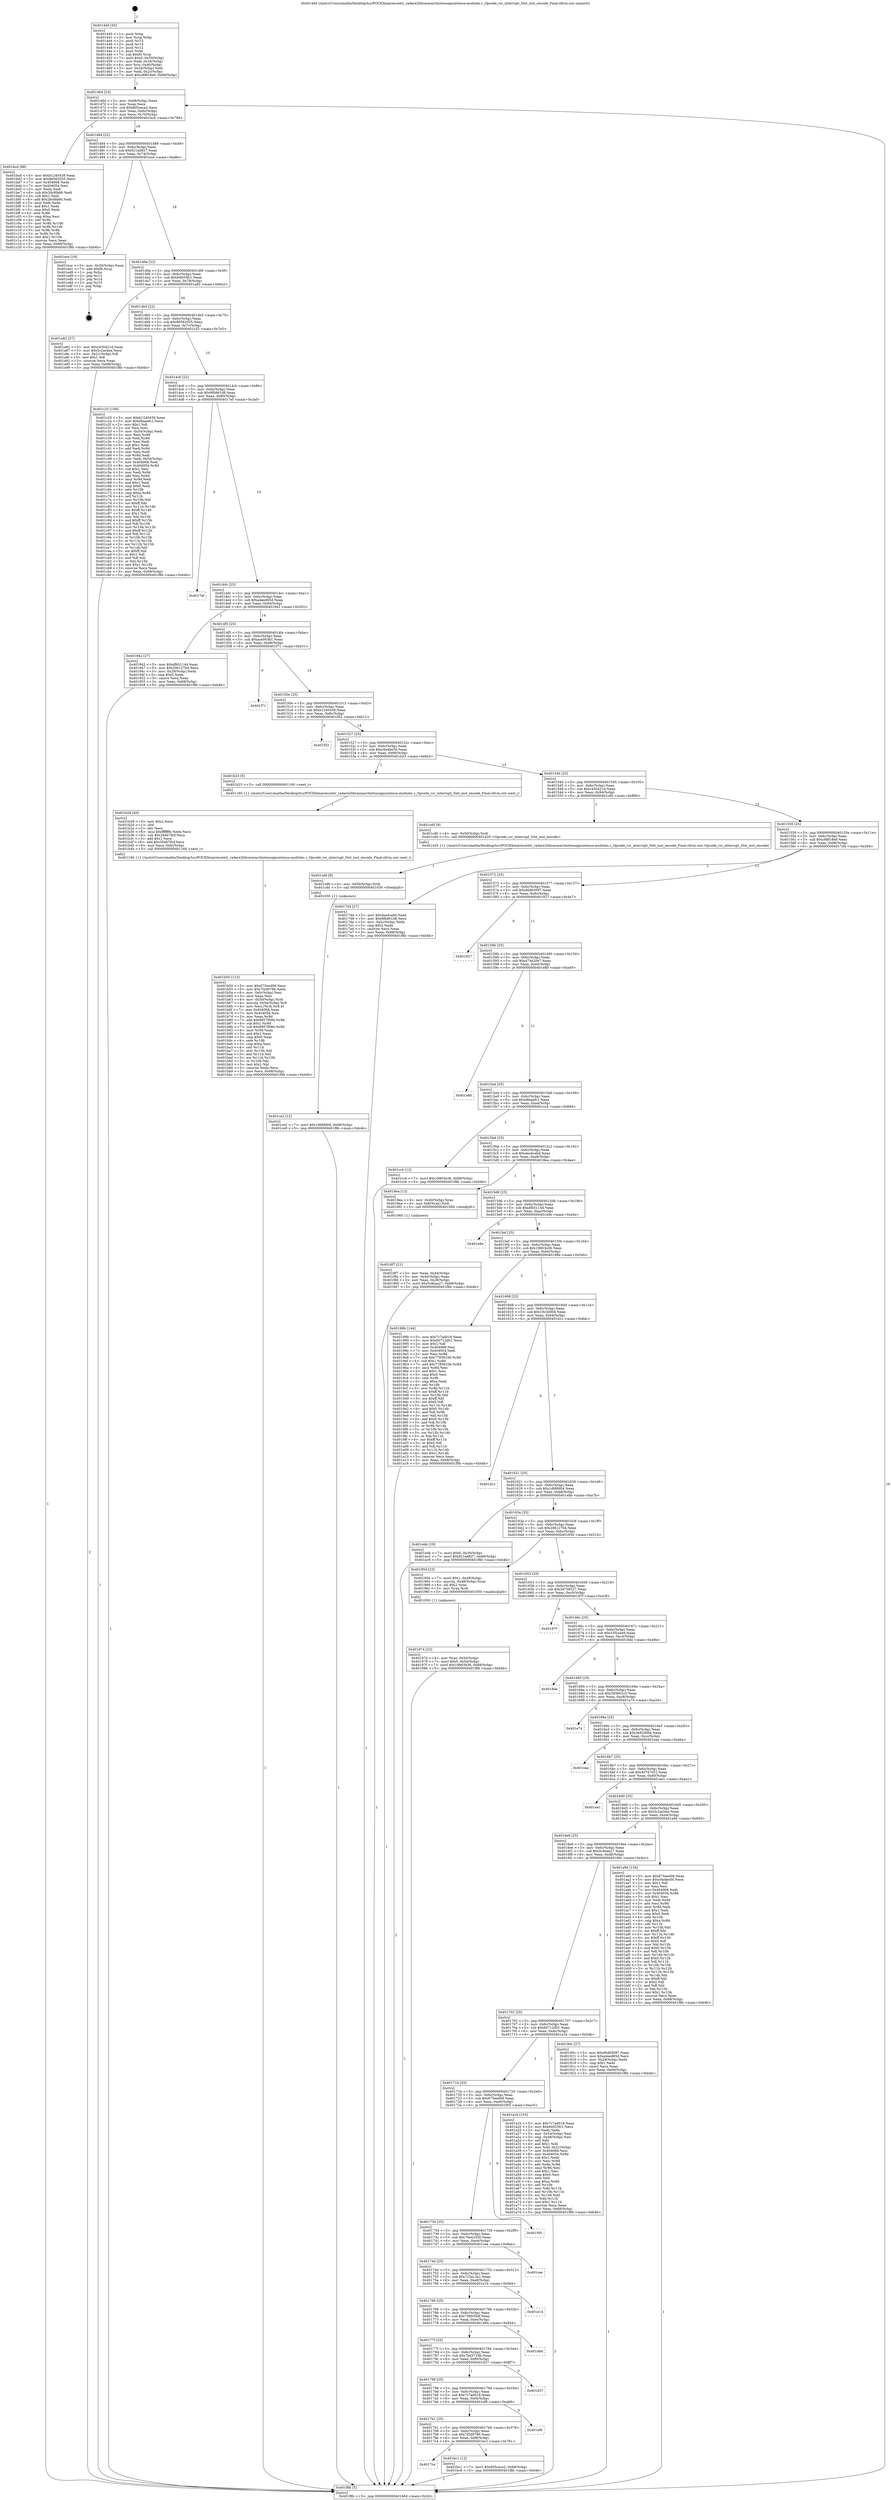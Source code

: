 digraph "0x401440" {
  label = "0x401440 (/mnt/c/Users/mathe/Desktop/tcc/POCII/binaries/extr_radare2librasmarchxtensagnuxtensa-modules.c_Opcode_rsr_interrupt_Slot_inst_encode_Final-ollvm.out::main(0))"
  labelloc = "t"
  node[shape=record]

  Entry [label="",width=0.3,height=0.3,shape=circle,fillcolor=black,style=filled]
  "0x40146d" [label="{
     0x40146d [23]\l
     | [instrs]\l
     &nbsp;&nbsp;0x40146d \<+3\>: mov -0x68(%rbp),%eax\l
     &nbsp;&nbsp;0x401470 \<+2\>: mov %eax,%ecx\l
     &nbsp;&nbsp;0x401472 \<+6\>: sub $0x805caca2,%ecx\l
     &nbsp;&nbsp;0x401478 \<+3\>: mov %eax,-0x6c(%rbp)\l
     &nbsp;&nbsp;0x40147b \<+3\>: mov %ecx,-0x70(%rbp)\l
     &nbsp;&nbsp;0x40147e \<+6\>: je 0000000000401bcd \<main+0x78d\>\l
  }"]
  "0x401bcd" [label="{
     0x401bcd [88]\l
     | [instrs]\l
     &nbsp;&nbsp;0x401bcd \<+5\>: mov $0xb1240439,%eax\l
     &nbsp;&nbsp;0x401bd2 \<+5\>: mov $0x86562055,%ecx\l
     &nbsp;&nbsp;0x401bd7 \<+7\>: mov 0x404068,%edx\l
     &nbsp;&nbsp;0x401bde \<+7\>: mov 0x404054,%esi\l
     &nbsp;&nbsp;0x401be5 \<+2\>: mov %edx,%edi\l
     &nbsp;&nbsp;0x401be7 \<+6\>: sub $0x26c8fa66,%edi\l
     &nbsp;&nbsp;0x401bed \<+3\>: sub $0x1,%edi\l
     &nbsp;&nbsp;0x401bf0 \<+6\>: add $0x26c8fa66,%edi\l
     &nbsp;&nbsp;0x401bf6 \<+3\>: imul %edi,%edx\l
     &nbsp;&nbsp;0x401bf9 \<+3\>: and $0x1,%edx\l
     &nbsp;&nbsp;0x401bfc \<+3\>: cmp $0x0,%edx\l
     &nbsp;&nbsp;0x401bff \<+4\>: sete %r8b\l
     &nbsp;&nbsp;0x401c03 \<+3\>: cmp $0xa,%esi\l
     &nbsp;&nbsp;0x401c06 \<+4\>: setl %r9b\l
     &nbsp;&nbsp;0x401c0a \<+3\>: mov %r8b,%r10b\l
     &nbsp;&nbsp;0x401c0d \<+3\>: and %r9b,%r10b\l
     &nbsp;&nbsp;0x401c10 \<+3\>: xor %r9b,%r8b\l
     &nbsp;&nbsp;0x401c13 \<+3\>: or %r8b,%r10b\l
     &nbsp;&nbsp;0x401c16 \<+4\>: test $0x1,%r10b\l
     &nbsp;&nbsp;0x401c1a \<+3\>: cmovne %ecx,%eax\l
     &nbsp;&nbsp;0x401c1d \<+3\>: mov %eax,-0x68(%rbp)\l
     &nbsp;&nbsp;0x401c20 \<+5\>: jmp 0000000000401f8b \<main+0xb4b\>\l
  }"]
  "0x401484" [label="{
     0x401484 [22]\l
     | [instrs]\l
     &nbsp;&nbsp;0x401484 \<+5\>: jmp 0000000000401489 \<main+0x49\>\l
     &nbsp;&nbsp;0x401489 \<+3\>: mov -0x6c(%rbp),%eax\l
     &nbsp;&nbsp;0x40148c \<+5\>: sub $0x821ad827,%eax\l
     &nbsp;&nbsp;0x401491 \<+3\>: mov %eax,-0x74(%rbp)\l
     &nbsp;&nbsp;0x401494 \<+6\>: je 0000000000401ece \<main+0xa8e\>\l
  }"]
  Exit [label="",width=0.3,height=0.3,shape=circle,fillcolor=black,style=filled,peripheries=2]
  "0x401ece" [label="{
     0x401ece [19]\l
     | [instrs]\l
     &nbsp;&nbsp;0x401ece \<+3\>: mov -0x30(%rbp),%eax\l
     &nbsp;&nbsp;0x401ed1 \<+7\>: add $0xf0,%rsp\l
     &nbsp;&nbsp;0x401ed8 \<+1\>: pop %rbx\l
     &nbsp;&nbsp;0x401ed9 \<+2\>: pop %r12\l
     &nbsp;&nbsp;0x401edb \<+2\>: pop %r14\l
     &nbsp;&nbsp;0x401edd \<+2\>: pop %r15\l
     &nbsp;&nbsp;0x401edf \<+1\>: pop %rbp\l
     &nbsp;&nbsp;0x401ee0 \<+1\>: ret\l
  }"]
  "0x40149a" [label="{
     0x40149a [22]\l
     | [instrs]\l
     &nbsp;&nbsp;0x40149a \<+5\>: jmp 000000000040149f \<main+0x5f\>\l
     &nbsp;&nbsp;0x40149f \<+3\>: mov -0x6c(%rbp),%eax\l
     &nbsp;&nbsp;0x4014a2 \<+5\>: sub $0x84933fc1,%eax\l
     &nbsp;&nbsp;0x4014a7 \<+3\>: mov %eax,-0x78(%rbp)\l
     &nbsp;&nbsp;0x4014aa \<+6\>: je 0000000000401a82 \<main+0x642\>\l
  }"]
  "0x401ce2" [label="{
     0x401ce2 [12]\l
     | [instrs]\l
     &nbsp;&nbsp;0x401ce2 \<+7\>: movl $0x1d68fd04,-0x68(%rbp)\l
     &nbsp;&nbsp;0x401ce9 \<+5\>: jmp 0000000000401f8b \<main+0xb4b\>\l
  }"]
  "0x401a82" [label="{
     0x401a82 [27]\l
     | [instrs]\l
     &nbsp;&nbsp;0x401a82 \<+5\>: mov $0xc430421d,%eax\l
     &nbsp;&nbsp;0x401a87 \<+5\>: mov $0x5c2acbea,%ecx\l
     &nbsp;&nbsp;0x401a8c \<+3\>: mov -0x21(%rbp),%dl\l
     &nbsp;&nbsp;0x401a8f \<+3\>: test $0x1,%dl\l
     &nbsp;&nbsp;0x401a92 \<+3\>: cmovne %ecx,%eax\l
     &nbsp;&nbsp;0x401a95 \<+3\>: mov %eax,-0x68(%rbp)\l
     &nbsp;&nbsp;0x401a98 \<+5\>: jmp 0000000000401f8b \<main+0xb4b\>\l
  }"]
  "0x4014b0" [label="{
     0x4014b0 [22]\l
     | [instrs]\l
     &nbsp;&nbsp;0x4014b0 \<+5\>: jmp 00000000004014b5 \<main+0x75\>\l
     &nbsp;&nbsp;0x4014b5 \<+3\>: mov -0x6c(%rbp),%eax\l
     &nbsp;&nbsp;0x4014b8 \<+5\>: sub $0x86562055,%eax\l
     &nbsp;&nbsp;0x4014bd \<+3\>: mov %eax,-0x7c(%rbp)\l
     &nbsp;&nbsp;0x4014c0 \<+6\>: je 0000000000401c25 \<main+0x7e5\>\l
  }"]
  "0x401cd9" [label="{
     0x401cd9 [9]\l
     | [instrs]\l
     &nbsp;&nbsp;0x401cd9 \<+4\>: mov -0x50(%rbp),%rdi\l
     &nbsp;&nbsp;0x401cdd \<+5\>: call 0000000000401030 \<free@plt\>\l
     | [calls]\l
     &nbsp;&nbsp;0x401030 \{1\} (unknown)\l
  }"]
  "0x401c25" [label="{
     0x401c25 [159]\l
     | [instrs]\l
     &nbsp;&nbsp;0x401c25 \<+5\>: mov $0xb1240439,%eax\l
     &nbsp;&nbsp;0x401c2a \<+5\>: mov $0xd8aaefc1,%ecx\l
     &nbsp;&nbsp;0x401c2f \<+2\>: mov $0x1,%dl\l
     &nbsp;&nbsp;0x401c31 \<+2\>: xor %esi,%esi\l
     &nbsp;&nbsp;0x401c33 \<+3\>: mov -0x54(%rbp),%edi\l
     &nbsp;&nbsp;0x401c36 \<+3\>: mov %esi,%r8d\l
     &nbsp;&nbsp;0x401c39 \<+3\>: sub %edi,%r8d\l
     &nbsp;&nbsp;0x401c3c \<+2\>: mov %esi,%edi\l
     &nbsp;&nbsp;0x401c3e \<+3\>: sub $0x1,%edi\l
     &nbsp;&nbsp;0x401c41 \<+3\>: add %edi,%r8d\l
     &nbsp;&nbsp;0x401c44 \<+2\>: mov %esi,%edi\l
     &nbsp;&nbsp;0x401c46 \<+3\>: sub %r8d,%edi\l
     &nbsp;&nbsp;0x401c49 \<+3\>: mov %edi,-0x54(%rbp)\l
     &nbsp;&nbsp;0x401c4c \<+7\>: mov 0x404068,%edi\l
     &nbsp;&nbsp;0x401c53 \<+8\>: mov 0x404054,%r8d\l
     &nbsp;&nbsp;0x401c5b \<+3\>: sub $0x1,%esi\l
     &nbsp;&nbsp;0x401c5e \<+3\>: mov %edi,%r9d\l
     &nbsp;&nbsp;0x401c61 \<+3\>: add %esi,%r9d\l
     &nbsp;&nbsp;0x401c64 \<+4\>: imul %r9d,%edi\l
     &nbsp;&nbsp;0x401c68 \<+3\>: and $0x1,%edi\l
     &nbsp;&nbsp;0x401c6b \<+3\>: cmp $0x0,%edi\l
     &nbsp;&nbsp;0x401c6e \<+4\>: sete %r10b\l
     &nbsp;&nbsp;0x401c72 \<+4\>: cmp $0xa,%r8d\l
     &nbsp;&nbsp;0x401c76 \<+4\>: setl %r11b\l
     &nbsp;&nbsp;0x401c7a \<+3\>: mov %r10b,%bl\l
     &nbsp;&nbsp;0x401c7d \<+3\>: xor $0xff,%bl\l
     &nbsp;&nbsp;0x401c80 \<+3\>: mov %r11b,%r14b\l
     &nbsp;&nbsp;0x401c83 \<+4\>: xor $0xff,%r14b\l
     &nbsp;&nbsp;0x401c87 \<+3\>: xor $0x1,%dl\l
     &nbsp;&nbsp;0x401c8a \<+3\>: mov %bl,%r15b\l
     &nbsp;&nbsp;0x401c8d \<+4\>: and $0xff,%r15b\l
     &nbsp;&nbsp;0x401c91 \<+3\>: and %dl,%r10b\l
     &nbsp;&nbsp;0x401c94 \<+3\>: mov %r14b,%r12b\l
     &nbsp;&nbsp;0x401c97 \<+4\>: and $0xff,%r12b\l
     &nbsp;&nbsp;0x401c9b \<+3\>: and %dl,%r11b\l
     &nbsp;&nbsp;0x401c9e \<+3\>: or %r10b,%r15b\l
     &nbsp;&nbsp;0x401ca1 \<+3\>: or %r11b,%r12b\l
     &nbsp;&nbsp;0x401ca4 \<+3\>: xor %r12b,%r15b\l
     &nbsp;&nbsp;0x401ca7 \<+3\>: or %r14b,%bl\l
     &nbsp;&nbsp;0x401caa \<+3\>: xor $0xff,%bl\l
     &nbsp;&nbsp;0x401cad \<+3\>: or $0x1,%dl\l
     &nbsp;&nbsp;0x401cb0 \<+2\>: and %dl,%bl\l
     &nbsp;&nbsp;0x401cb2 \<+3\>: or %bl,%r15b\l
     &nbsp;&nbsp;0x401cb5 \<+4\>: test $0x1,%r15b\l
     &nbsp;&nbsp;0x401cb9 \<+3\>: cmovne %ecx,%eax\l
     &nbsp;&nbsp;0x401cbc \<+3\>: mov %eax,-0x68(%rbp)\l
     &nbsp;&nbsp;0x401cbf \<+5\>: jmp 0000000000401f8b \<main+0xb4b\>\l
  }"]
  "0x4014c6" [label="{
     0x4014c6 [22]\l
     | [instrs]\l
     &nbsp;&nbsp;0x4014c6 \<+5\>: jmp 00000000004014cb \<main+0x8b\>\l
     &nbsp;&nbsp;0x4014cb \<+3\>: mov -0x6c(%rbp),%eax\l
     &nbsp;&nbsp;0x4014ce \<+5\>: sub $0x9fb861d8,%eax\l
     &nbsp;&nbsp;0x4014d3 \<+3\>: mov %eax,-0x80(%rbp)\l
     &nbsp;&nbsp;0x4014d6 \<+6\>: je 00000000004017ef \<main+0x3af\>\l
  }"]
  "0x4017ca" [label="{
     0x4017ca\l
  }", style=dashed]
  "0x4017ef" [label="{
     0x4017ef\l
  }", style=dashed]
  "0x4014dc" [label="{
     0x4014dc [25]\l
     | [instrs]\l
     &nbsp;&nbsp;0x4014dc \<+5\>: jmp 00000000004014e1 \<main+0xa1\>\l
     &nbsp;&nbsp;0x4014e1 \<+3\>: mov -0x6c(%rbp),%eax\l
     &nbsp;&nbsp;0x4014e4 \<+5\>: sub $0xa4eed65d,%eax\l
     &nbsp;&nbsp;0x4014e9 \<+6\>: mov %eax,-0x84(%rbp)\l
     &nbsp;&nbsp;0x4014ef \<+6\>: je 0000000000401942 \<main+0x502\>\l
  }"]
  "0x401bc1" [label="{
     0x401bc1 [12]\l
     | [instrs]\l
     &nbsp;&nbsp;0x401bc1 \<+7\>: movl $0x805caca2,-0x68(%rbp)\l
     &nbsp;&nbsp;0x401bc8 \<+5\>: jmp 0000000000401f8b \<main+0xb4b\>\l
  }"]
  "0x401942" [label="{
     0x401942 [27]\l
     | [instrs]\l
     &nbsp;&nbsp;0x401942 \<+5\>: mov $0xdfb51144,%eax\l
     &nbsp;&nbsp;0x401947 \<+5\>: mov $0x206127b4,%ecx\l
     &nbsp;&nbsp;0x40194c \<+3\>: mov -0x28(%rbp),%edx\l
     &nbsp;&nbsp;0x40194f \<+3\>: cmp $0x0,%edx\l
     &nbsp;&nbsp;0x401952 \<+3\>: cmove %ecx,%eax\l
     &nbsp;&nbsp;0x401955 \<+3\>: mov %eax,-0x68(%rbp)\l
     &nbsp;&nbsp;0x401958 \<+5\>: jmp 0000000000401f8b \<main+0xb4b\>\l
  }"]
  "0x4014f5" [label="{
     0x4014f5 [25]\l
     | [instrs]\l
     &nbsp;&nbsp;0x4014f5 \<+5\>: jmp 00000000004014fa \<main+0xba\>\l
     &nbsp;&nbsp;0x4014fa \<+3\>: mov -0x6c(%rbp),%eax\l
     &nbsp;&nbsp;0x4014fd \<+5\>: sub $0xace003b1,%eax\l
     &nbsp;&nbsp;0x401502 \<+6\>: mov %eax,-0x88(%rbp)\l
     &nbsp;&nbsp;0x401508 \<+6\>: je 0000000000401f71 \<main+0xb31\>\l
  }"]
  "0x4017b1" [label="{
     0x4017b1 [25]\l
     | [instrs]\l
     &nbsp;&nbsp;0x4017b1 \<+5\>: jmp 00000000004017b6 \<main+0x376\>\l
     &nbsp;&nbsp;0x4017b6 \<+3\>: mov -0x6c(%rbp),%eax\l
     &nbsp;&nbsp;0x4017b9 \<+5\>: sub $0x7f2d9786,%eax\l
     &nbsp;&nbsp;0x4017be \<+6\>: mov %eax,-0xf8(%rbp)\l
     &nbsp;&nbsp;0x4017c4 \<+6\>: je 0000000000401bc1 \<main+0x781\>\l
  }"]
  "0x401f71" [label="{
     0x401f71\l
  }", style=dashed]
  "0x40150e" [label="{
     0x40150e [25]\l
     | [instrs]\l
     &nbsp;&nbsp;0x40150e \<+5\>: jmp 0000000000401513 \<main+0xd3\>\l
     &nbsp;&nbsp;0x401513 \<+3\>: mov -0x6c(%rbp),%eax\l
     &nbsp;&nbsp;0x401516 \<+5\>: sub $0xb1240439,%eax\l
     &nbsp;&nbsp;0x40151b \<+6\>: mov %eax,-0x8c(%rbp)\l
     &nbsp;&nbsp;0x401521 \<+6\>: je 0000000000401f52 \<main+0xb12\>\l
  }"]
  "0x401ef9" [label="{
     0x401ef9\l
  }", style=dashed]
  "0x401f52" [label="{
     0x401f52\l
  }", style=dashed]
  "0x401527" [label="{
     0x401527 [25]\l
     | [instrs]\l
     &nbsp;&nbsp;0x401527 \<+5\>: jmp 000000000040152c \<main+0xec\>\l
     &nbsp;&nbsp;0x40152c \<+3\>: mov -0x6c(%rbp),%eax\l
     &nbsp;&nbsp;0x40152f \<+5\>: sub $0xc0a4be50,%eax\l
     &nbsp;&nbsp;0x401534 \<+6\>: mov %eax,-0x90(%rbp)\l
     &nbsp;&nbsp;0x40153a \<+6\>: je 0000000000401b23 \<main+0x6e3\>\l
  }"]
  "0x401798" [label="{
     0x401798 [25]\l
     | [instrs]\l
     &nbsp;&nbsp;0x401798 \<+5\>: jmp 000000000040179d \<main+0x35d\>\l
     &nbsp;&nbsp;0x40179d \<+3\>: mov -0x6c(%rbp),%eax\l
     &nbsp;&nbsp;0x4017a0 \<+5\>: sub $0x7c7ad018,%eax\l
     &nbsp;&nbsp;0x4017a5 \<+6\>: mov %eax,-0xf4(%rbp)\l
     &nbsp;&nbsp;0x4017ab \<+6\>: je 0000000000401ef9 \<main+0xab9\>\l
  }"]
  "0x401b23" [label="{
     0x401b23 [5]\l
     | [instrs]\l
     &nbsp;&nbsp;0x401b23 \<+5\>: call 0000000000401160 \<next_i\>\l
     | [calls]\l
     &nbsp;&nbsp;0x401160 \{1\} (/mnt/c/Users/mathe/Desktop/tcc/POCII/binaries/extr_radare2librasmarchxtensagnuxtensa-modules.c_Opcode_rsr_interrupt_Slot_inst_encode_Final-ollvm.out::next_i)\l
  }"]
  "0x401540" [label="{
     0x401540 [25]\l
     | [instrs]\l
     &nbsp;&nbsp;0x401540 \<+5\>: jmp 0000000000401545 \<main+0x105\>\l
     &nbsp;&nbsp;0x401545 \<+3\>: mov -0x6c(%rbp),%eax\l
     &nbsp;&nbsp;0x401548 \<+5\>: sub $0xc430421d,%eax\l
     &nbsp;&nbsp;0x40154d \<+6\>: mov %eax,-0x94(%rbp)\l
     &nbsp;&nbsp;0x401553 \<+6\>: je 0000000000401cd0 \<main+0x890\>\l
  }"]
  "0x401d37" [label="{
     0x401d37\l
  }", style=dashed]
  "0x401cd0" [label="{
     0x401cd0 [9]\l
     | [instrs]\l
     &nbsp;&nbsp;0x401cd0 \<+4\>: mov -0x50(%rbp),%rdi\l
     &nbsp;&nbsp;0x401cd4 \<+5\>: call 0000000000401420 \<Opcode_rsr_interrupt_Slot_inst_encode\>\l
     | [calls]\l
     &nbsp;&nbsp;0x401420 \{1\} (/mnt/c/Users/mathe/Desktop/tcc/POCII/binaries/extr_radare2librasmarchxtensagnuxtensa-modules.c_Opcode_rsr_interrupt_Slot_inst_encode_Final-ollvm.out::Opcode_rsr_interrupt_Slot_inst_encode)\l
  }"]
  "0x401559" [label="{
     0x401559 [25]\l
     | [instrs]\l
     &nbsp;&nbsp;0x401559 \<+5\>: jmp 000000000040155e \<main+0x11e\>\l
     &nbsp;&nbsp;0x40155e \<+3\>: mov -0x6c(%rbp),%eax\l
     &nbsp;&nbsp;0x401561 \<+5\>: sub $0xc88f18e9,%eax\l
     &nbsp;&nbsp;0x401566 \<+6\>: mov %eax,-0x98(%rbp)\l
     &nbsp;&nbsp;0x40156c \<+6\>: je 00000000004017d4 \<main+0x394\>\l
  }"]
  "0x40177f" [label="{
     0x40177f [25]\l
     | [instrs]\l
     &nbsp;&nbsp;0x40177f \<+5\>: jmp 0000000000401784 \<main+0x344\>\l
     &nbsp;&nbsp;0x401784 \<+3\>: mov -0x6c(%rbp),%eax\l
     &nbsp;&nbsp;0x401787 \<+5\>: sub $0x7bd3719b,%eax\l
     &nbsp;&nbsp;0x40178c \<+6\>: mov %eax,-0xf0(%rbp)\l
     &nbsp;&nbsp;0x401792 \<+6\>: je 0000000000401d37 \<main+0x8f7\>\l
  }"]
  "0x4017d4" [label="{
     0x4017d4 [27]\l
     | [instrs]\l
     &nbsp;&nbsp;0x4017d4 \<+5\>: mov $0xdea4cabd,%eax\l
     &nbsp;&nbsp;0x4017d9 \<+5\>: mov $0x9fb861d8,%ecx\l
     &nbsp;&nbsp;0x4017de \<+3\>: mov -0x2c(%rbp),%edx\l
     &nbsp;&nbsp;0x4017e1 \<+3\>: cmp $0x2,%edx\l
     &nbsp;&nbsp;0x4017e4 \<+3\>: cmovne %ecx,%eax\l
     &nbsp;&nbsp;0x4017e7 \<+3\>: mov %eax,-0x68(%rbp)\l
     &nbsp;&nbsp;0x4017ea \<+5\>: jmp 0000000000401f8b \<main+0xb4b\>\l
  }"]
  "0x401572" [label="{
     0x401572 [25]\l
     | [instrs]\l
     &nbsp;&nbsp;0x401572 \<+5\>: jmp 0000000000401577 \<main+0x137\>\l
     &nbsp;&nbsp;0x401577 \<+3\>: mov -0x6c(%rbp),%eax\l
     &nbsp;&nbsp;0x40157a \<+5\>: sub $0xd0d63097,%eax\l
     &nbsp;&nbsp;0x40157f \<+6\>: mov %eax,-0x9c(%rbp)\l
     &nbsp;&nbsp;0x401585 \<+6\>: je 0000000000401927 \<main+0x4e7\>\l
  }"]
  "0x401f8b" [label="{
     0x401f8b [5]\l
     | [instrs]\l
     &nbsp;&nbsp;0x401f8b \<+5\>: jmp 000000000040146d \<main+0x2d\>\l
  }"]
  "0x401440" [label="{
     0x401440 [45]\l
     | [instrs]\l
     &nbsp;&nbsp;0x401440 \<+1\>: push %rbp\l
     &nbsp;&nbsp;0x401441 \<+3\>: mov %rsp,%rbp\l
     &nbsp;&nbsp;0x401444 \<+2\>: push %r15\l
     &nbsp;&nbsp;0x401446 \<+2\>: push %r14\l
     &nbsp;&nbsp;0x401448 \<+2\>: push %r12\l
     &nbsp;&nbsp;0x40144a \<+1\>: push %rbx\l
     &nbsp;&nbsp;0x40144b \<+7\>: sub $0xf0,%rsp\l
     &nbsp;&nbsp;0x401452 \<+7\>: movl $0x0,-0x30(%rbp)\l
     &nbsp;&nbsp;0x401459 \<+3\>: mov %edi,-0x34(%rbp)\l
     &nbsp;&nbsp;0x40145c \<+4\>: mov %rsi,-0x40(%rbp)\l
     &nbsp;&nbsp;0x401460 \<+3\>: mov -0x34(%rbp),%edi\l
     &nbsp;&nbsp;0x401463 \<+3\>: mov %edi,-0x2c(%rbp)\l
     &nbsp;&nbsp;0x401466 \<+7\>: movl $0xc88f18e9,-0x68(%rbp)\l
  }"]
  "0x401d84" [label="{
     0x401d84\l
  }", style=dashed]
  "0x401927" [label="{
     0x401927\l
  }", style=dashed]
  "0x40158b" [label="{
     0x40158b [25]\l
     | [instrs]\l
     &nbsp;&nbsp;0x40158b \<+5\>: jmp 0000000000401590 \<main+0x150\>\l
     &nbsp;&nbsp;0x401590 \<+3\>: mov -0x6c(%rbp),%eax\l
     &nbsp;&nbsp;0x401593 \<+5\>: sub $0xd74e20e7,%eax\l
     &nbsp;&nbsp;0x401598 \<+6\>: mov %eax,-0xa0(%rbp)\l
     &nbsp;&nbsp;0x40159e \<+6\>: je 0000000000401e80 \<main+0xa40\>\l
  }"]
  "0x401766" [label="{
     0x401766 [25]\l
     | [instrs]\l
     &nbsp;&nbsp;0x401766 \<+5\>: jmp 000000000040176b \<main+0x32b\>\l
     &nbsp;&nbsp;0x40176b \<+3\>: mov -0x6c(%rbp),%eax\l
     &nbsp;&nbsp;0x40176e \<+5\>: sub $0x758935df,%eax\l
     &nbsp;&nbsp;0x401773 \<+6\>: mov %eax,-0xec(%rbp)\l
     &nbsp;&nbsp;0x401779 \<+6\>: je 0000000000401d84 \<main+0x944\>\l
  }"]
  "0x401e80" [label="{
     0x401e80\l
  }", style=dashed]
  "0x4015a4" [label="{
     0x4015a4 [25]\l
     | [instrs]\l
     &nbsp;&nbsp;0x4015a4 \<+5\>: jmp 00000000004015a9 \<main+0x169\>\l
     &nbsp;&nbsp;0x4015a9 \<+3\>: mov -0x6c(%rbp),%eax\l
     &nbsp;&nbsp;0x4015ac \<+5\>: sub $0xd8aaefc1,%eax\l
     &nbsp;&nbsp;0x4015b1 \<+6\>: mov %eax,-0xa4(%rbp)\l
     &nbsp;&nbsp;0x4015b7 \<+6\>: je 0000000000401cc4 \<main+0x884\>\l
  }"]
  "0x401e14" [label="{
     0x401e14\l
  }", style=dashed]
  "0x401cc4" [label="{
     0x401cc4 [12]\l
     | [instrs]\l
     &nbsp;&nbsp;0x401cc4 \<+7\>: movl $0x18903e36,-0x68(%rbp)\l
     &nbsp;&nbsp;0x401ccb \<+5\>: jmp 0000000000401f8b \<main+0xb4b\>\l
  }"]
  "0x4015bd" [label="{
     0x4015bd [25]\l
     | [instrs]\l
     &nbsp;&nbsp;0x4015bd \<+5\>: jmp 00000000004015c2 \<main+0x182\>\l
     &nbsp;&nbsp;0x4015c2 \<+3\>: mov -0x6c(%rbp),%eax\l
     &nbsp;&nbsp;0x4015c5 \<+5\>: sub $0xdea4cabd,%eax\l
     &nbsp;&nbsp;0x4015ca \<+6\>: mov %eax,-0xa8(%rbp)\l
     &nbsp;&nbsp;0x4015d0 \<+6\>: je 00000000004018ea \<main+0x4aa\>\l
  }"]
  "0x40174d" [label="{
     0x40174d [25]\l
     | [instrs]\l
     &nbsp;&nbsp;0x40174d \<+5\>: jmp 0000000000401752 \<main+0x312\>\l
     &nbsp;&nbsp;0x401752 \<+3\>: mov -0x6c(%rbp),%eax\l
     &nbsp;&nbsp;0x401755 \<+5\>: sub $0x722a13a1,%eax\l
     &nbsp;&nbsp;0x40175a \<+6\>: mov %eax,-0xe8(%rbp)\l
     &nbsp;&nbsp;0x401760 \<+6\>: je 0000000000401e14 \<main+0x9d4\>\l
  }"]
  "0x4018ea" [label="{
     0x4018ea [13]\l
     | [instrs]\l
     &nbsp;&nbsp;0x4018ea \<+4\>: mov -0x40(%rbp),%rax\l
     &nbsp;&nbsp;0x4018ee \<+4\>: mov 0x8(%rax),%rdi\l
     &nbsp;&nbsp;0x4018f2 \<+5\>: call 0000000000401060 \<atoi@plt\>\l
     | [calls]\l
     &nbsp;&nbsp;0x401060 \{1\} (unknown)\l
  }"]
  "0x4015d6" [label="{
     0x4015d6 [25]\l
     | [instrs]\l
     &nbsp;&nbsp;0x4015d6 \<+5\>: jmp 00000000004015db \<main+0x19b\>\l
     &nbsp;&nbsp;0x4015db \<+3\>: mov -0x6c(%rbp),%eax\l
     &nbsp;&nbsp;0x4015de \<+5\>: sub $0xdfb51144,%eax\l
     &nbsp;&nbsp;0x4015e3 \<+6\>: mov %eax,-0xac(%rbp)\l
     &nbsp;&nbsp;0x4015e9 \<+6\>: je 0000000000401e9e \<main+0xa5e\>\l
  }"]
  "0x4018f7" [label="{
     0x4018f7 [21]\l
     | [instrs]\l
     &nbsp;&nbsp;0x4018f7 \<+3\>: mov %eax,-0x44(%rbp)\l
     &nbsp;&nbsp;0x4018fa \<+3\>: mov -0x44(%rbp),%eax\l
     &nbsp;&nbsp;0x4018fd \<+3\>: mov %eax,-0x28(%rbp)\l
     &nbsp;&nbsp;0x401900 \<+7\>: movl $0x5c8eaa27,-0x68(%rbp)\l
     &nbsp;&nbsp;0x401907 \<+5\>: jmp 0000000000401f8b \<main+0xb4b\>\l
  }"]
  "0x401cee" [label="{
     0x401cee\l
  }", style=dashed]
  "0x401e9e" [label="{
     0x401e9e\l
  }", style=dashed]
  "0x4015ef" [label="{
     0x4015ef [25]\l
     | [instrs]\l
     &nbsp;&nbsp;0x4015ef \<+5\>: jmp 00000000004015f4 \<main+0x1b4\>\l
     &nbsp;&nbsp;0x4015f4 \<+3\>: mov -0x6c(%rbp),%eax\l
     &nbsp;&nbsp;0x4015f7 \<+5\>: sub $0x18903e36,%eax\l
     &nbsp;&nbsp;0x4015fc \<+6\>: mov %eax,-0xb0(%rbp)\l
     &nbsp;&nbsp;0x401602 \<+6\>: je 000000000040198b \<main+0x54b\>\l
  }"]
  "0x401734" [label="{
     0x401734 [25]\l
     | [instrs]\l
     &nbsp;&nbsp;0x401734 \<+5\>: jmp 0000000000401739 \<main+0x2f9\>\l
     &nbsp;&nbsp;0x401739 \<+3\>: mov -0x6c(%rbp),%eax\l
     &nbsp;&nbsp;0x40173c \<+5\>: sub $0x70e43330,%eax\l
     &nbsp;&nbsp;0x401741 \<+6\>: mov %eax,-0xe4(%rbp)\l
     &nbsp;&nbsp;0x401747 \<+6\>: je 0000000000401cee \<main+0x8ae\>\l
  }"]
  "0x40198b" [label="{
     0x40198b [144]\l
     | [instrs]\l
     &nbsp;&nbsp;0x40198b \<+5\>: mov $0x7c7ad018,%eax\l
     &nbsp;&nbsp;0x401990 \<+5\>: mov $0x60712d01,%ecx\l
     &nbsp;&nbsp;0x401995 \<+2\>: mov $0x1,%dl\l
     &nbsp;&nbsp;0x401997 \<+7\>: mov 0x404068,%esi\l
     &nbsp;&nbsp;0x40199e \<+7\>: mov 0x404054,%edi\l
     &nbsp;&nbsp;0x4019a5 \<+3\>: mov %esi,%r8d\l
     &nbsp;&nbsp;0x4019a8 \<+7\>: sub $0x77856336,%r8d\l
     &nbsp;&nbsp;0x4019af \<+4\>: sub $0x1,%r8d\l
     &nbsp;&nbsp;0x4019b3 \<+7\>: add $0x77856336,%r8d\l
     &nbsp;&nbsp;0x4019ba \<+4\>: imul %r8d,%esi\l
     &nbsp;&nbsp;0x4019be \<+3\>: and $0x1,%esi\l
     &nbsp;&nbsp;0x4019c1 \<+3\>: cmp $0x0,%esi\l
     &nbsp;&nbsp;0x4019c4 \<+4\>: sete %r9b\l
     &nbsp;&nbsp;0x4019c8 \<+3\>: cmp $0xa,%edi\l
     &nbsp;&nbsp;0x4019cb \<+4\>: setl %r10b\l
     &nbsp;&nbsp;0x4019cf \<+3\>: mov %r9b,%r11b\l
     &nbsp;&nbsp;0x4019d2 \<+4\>: xor $0xff,%r11b\l
     &nbsp;&nbsp;0x4019d6 \<+3\>: mov %r10b,%bl\l
     &nbsp;&nbsp;0x4019d9 \<+3\>: xor $0xff,%bl\l
     &nbsp;&nbsp;0x4019dc \<+3\>: xor $0x0,%dl\l
     &nbsp;&nbsp;0x4019df \<+3\>: mov %r11b,%r14b\l
     &nbsp;&nbsp;0x4019e2 \<+4\>: and $0x0,%r14b\l
     &nbsp;&nbsp;0x4019e6 \<+3\>: and %dl,%r9b\l
     &nbsp;&nbsp;0x4019e9 \<+3\>: mov %bl,%r15b\l
     &nbsp;&nbsp;0x4019ec \<+4\>: and $0x0,%r15b\l
     &nbsp;&nbsp;0x4019f0 \<+3\>: and %dl,%r10b\l
     &nbsp;&nbsp;0x4019f3 \<+3\>: or %r9b,%r14b\l
     &nbsp;&nbsp;0x4019f6 \<+3\>: or %r10b,%r15b\l
     &nbsp;&nbsp;0x4019f9 \<+3\>: xor %r15b,%r14b\l
     &nbsp;&nbsp;0x4019fc \<+3\>: or %bl,%r11b\l
     &nbsp;&nbsp;0x4019ff \<+4\>: xor $0xff,%r11b\l
     &nbsp;&nbsp;0x401a03 \<+3\>: or $0x0,%dl\l
     &nbsp;&nbsp;0x401a06 \<+3\>: and %dl,%r11b\l
     &nbsp;&nbsp;0x401a09 \<+3\>: or %r11b,%r14b\l
     &nbsp;&nbsp;0x401a0c \<+4\>: test $0x1,%r14b\l
     &nbsp;&nbsp;0x401a10 \<+3\>: cmovne %ecx,%eax\l
     &nbsp;&nbsp;0x401a13 \<+3\>: mov %eax,-0x68(%rbp)\l
     &nbsp;&nbsp;0x401a16 \<+5\>: jmp 0000000000401f8b \<main+0xb4b\>\l
  }"]
  "0x401608" [label="{
     0x401608 [25]\l
     | [instrs]\l
     &nbsp;&nbsp;0x401608 \<+5\>: jmp 000000000040160d \<main+0x1cd\>\l
     &nbsp;&nbsp;0x40160d \<+3\>: mov -0x6c(%rbp),%eax\l
     &nbsp;&nbsp;0x401610 \<+5\>: sub $0x19c3d004,%eax\l
     &nbsp;&nbsp;0x401615 \<+6\>: mov %eax,-0xb4(%rbp)\l
     &nbsp;&nbsp;0x40161b \<+6\>: je 0000000000401d1c \<main+0x8dc\>\l
  }"]
  "0x401f05" [label="{
     0x401f05\l
  }", style=dashed]
  "0x401d1c" [label="{
     0x401d1c\l
  }", style=dashed]
  "0x401621" [label="{
     0x401621 [25]\l
     | [instrs]\l
     &nbsp;&nbsp;0x401621 \<+5\>: jmp 0000000000401626 \<main+0x1e6\>\l
     &nbsp;&nbsp;0x401626 \<+3\>: mov -0x6c(%rbp),%eax\l
     &nbsp;&nbsp;0x401629 \<+5\>: sub $0x1d68fd04,%eax\l
     &nbsp;&nbsp;0x40162e \<+6\>: mov %eax,-0xb8(%rbp)\l
     &nbsp;&nbsp;0x401634 \<+6\>: je 0000000000401ebb \<main+0xa7b\>\l
  }"]
  "0x401b50" [label="{
     0x401b50 [113]\l
     | [instrs]\l
     &nbsp;&nbsp;0x401b50 \<+5\>: mov $0x675eed06,%ecx\l
     &nbsp;&nbsp;0x401b55 \<+5\>: mov $0x7f2d9786,%edx\l
     &nbsp;&nbsp;0x401b5a \<+6\>: mov -0xfc(%rbp),%esi\l
     &nbsp;&nbsp;0x401b60 \<+3\>: imul %eax,%esi\l
     &nbsp;&nbsp;0x401b63 \<+4\>: mov -0x50(%rbp),%rdi\l
     &nbsp;&nbsp;0x401b67 \<+4\>: movslq -0x54(%rbp),%r8\l
     &nbsp;&nbsp;0x401b6b \<+4\>: mov %esi,(%rdi,%r8,4)\l
     &nbsp;&nbsp;0x401b6f \<+7\>: mov 0x404068,%eax\l
     &nbsp;&nbsp;0x401b76 \<+7\>: mov 0x404054,%esi\l
     &nbsp;&nbsp;0x401b7d \<+3\>: mov %eax,%r9d\l
     &nbsp;&nbsp;0x401b80 \<+7\>: add $0x8957f09d,%r9d\l
     &nbsp;&nbsp;0x401b87 \<+4\>: sub $0x1,%r9d\l
     &nbsp;&nbsp;0x401b8b \<+7\>: sub $0x8957f09d,%r9d\l
     &nbsp;&nbsp;0x401b92 \<+4\>: imul %r9d,%eax\l
     &nbsp;&nbsp;0x401b96 \<+3\>: and $0x1,%eax\l
     &nbsp;&nbsp;0x401b99 \<+3\>: cmp $0x0,%eax\l
     &nbsp;&nbsp;0x401b9c \<+4\>: sete %r10b\l
     &nbsp;&nbsp;0x401ba0 \<+3\>: cmp $0xa,%esi\l
     &nbsp;&nbsp;0x401ba3 \<+4\>: setl %r11b\l
     &nbsp;&nbsp;0x401ba7 \<+3\>: mov %r10b,%bl\l
     &nbsp;&nbsp;0x401baa \<+3\>: and %r11b,%bl\l
     &nbsp;&nbsp;0x401bad \<+3\>: xor %r11b,%r10b\l
     &nbsp;&nbsp;0x401bb0 \<+3\>: or %r10b,%bl\l
     &nbsp;&nbsp;0x401bb3 \<+3\>: test $0x1,%bl\l
     &nbsp;&nbsp;0x401bb6 \<+3\>: cmovne %edx,%ecx\l
     &nbsp;&nbsp;0x401bb9 \<+3\>: mov %ecx,-0x68(%rbp)\l
     &nbsp;&nbsp;0x401bbc \<+5\>: jmp 0000000000401f8b \<main+0xb4b\>\l
  }"]
  "0x401ebb" [label="{
     0x401ebb [19]\l
     | [instrs]\l
     &nbsp;&nbsp;0x401ebb \<+7\>: movl $0x0,-0x30(%rbp)\l
     &nbsp;&nbsp;0x401ec2 \<+7\>: movl $0x821ad827,-0x68(%rbp)\l
     &nbsp;&nbsp;0x401ec9 \<+5\>: jmp 0000000000401f8b \<main+0xb4b\>\l
  }"]
  "0x40163a" [label="{
     0x40163a [25]\l
     | [instrs]\l
     &nbsp;&nbsp;0x40163a \<+5\>: jmp 000000000040163f \<main+0x1ff\>\l
     &nbsp;&nbsp;0x40163f \<+3\>: mov -0x6c(%rbp),%eax\l
     &nbsp;&nbsp;0x401642 \<+5\>: sub $0x206127b4,%eax\l
     &nbsp;&nbsp;0x401647 \<+6\>: mov %eax,-0xbc(%rbp)\l
     &nbsp;&nbsp;0x40164d \<+6\>: je 000000000040195d \<main+0x51d\>\l
  }"]
  "0x401b28" [label="{
     0x401b28 [40]\l
     | [instrs]\l
     &nbsp;&nbsp;0x401b28 \<+5\>: mov $0x2,%ecx\l
     &nbsp;&nbsp;0x401b2d \<+1\>: cltd\l
     &nbsp;&nbsp;0x401b2e \<+2\>: idiv %ecx\l
     &nbsp;&nbsp;0x401b30 \<+6\>: imul $0xfffffffe,%edx,%ecx\l
     &nbsp;&nbsp;0x401b36 \<+6\>: sub $0x264b79cf,%ecx\l
     &nbsp;&nbsp;0x401b3c \<+3\>: add $0x1,%ecx\l
     &nbsp;&nbsp;0x401b3f \<+6\>: add $0x264b79cf,%ecx\l
     &nbsp;&nbsp;0x401b45 \<+6\>: mov %ecx,-0xfc(%rbp)\l
     &nbsp;&nbsp;0x401b4b \<+5\>: call 0000000000401160 \<next_i\>\l
     | [calls]\l
     &nbsp;&nbsp;0x401160 \{1\} (/mnt/c/Users/mathe/Desktop/tcc/POCII/binaries/extr_radare2librasmarchxtensagnuxtensa-modules.c_Opcode_rsr_interrupt_Slot_inst_encode_Final-ollvm.out::next_i)\l
  }"]
  "0x40195d" [label="{
     0x40195d [23]\l
     | [instrs]\l
     &nbsp;&nbsp;0x40195d \<+7\>: movl $0x1,-0x48(%rbp)\l
     &nbsp;&nbsp;0x401964 \<+4\>: movslq -0x48(%rbp),%rax\l
     &nbsp;&nbsp;0x401968 \<+4\>: shl $0x2,%rax\l
     &nbsp;&nbsp;0x40196c \<+3\>: mov %rax,%rdi\l
     &nbsp;&nbsp;0x40196f \<+5\>: call 0000000000401050 \<malloc@plt\>\l
     | [calls]\l
     &nbsp;&nbsp;0x401050 \{1\} (unknown)\l
  }"]
  "0x401653" [label="{
     0x401653 [25]\l
     | [instrs]\l
     &nbsp;&nbsp;0x401653 \<+5\>: jmp 0000000000401658 \<main+0x218\>\l
     &nbsp;&nbsp;0x401658 \<+3\>: mov -0x6c(%rbp),%eax\l
     &nbsp;&nbsp;0x40165b \<+5\>: sub $0x26708227,%eax\l
     &nbsp;&nbsp;0x401660 \<+6\>: mov %eax,-0xc0(%rbp)\l
     &nbsp;&nbsp;0x401666 \<+6\>: je 000000000040187f \<main+0x43f\>\l
  }"]
  "0x40171b" [label="{
     0x40171b [25]\l
     | [instrs]\l
     &nbsp;&nbsp;0x40171b \<+5\>: jmp 0000000000401720 \<main+0x2e0\>\l
     &nbsp;&nbsp;0x401720 \<+3\>: mov -0x6c(%rbp),%eax\l
     &nbsp;&nbsp;0x401723 \<+5\>: sub $0x675eed06,%eax\l
     &nbsp;&nbsp;0x401728 \<+6\>: mov %eax,-0xe0(%rbp)\l
     &nbsp;&nbsp;0x40172e \<+6\>: je 0000000000401f05 \<main+0xac5\>\l
  }"]
  "0x40187f" [label="{
     0x40187f\l
  }", style=dashed]
  "0x40166c" [label="{
     0x40166c [25]\l
     | [instrs]\l
     &nbsp;&nbsp;0x40166c \<+5\>: jmp 0000000000401671 \<main+0x231\>\l
     &nbsp;&nbsp;0x401671 \<+3\>: mov -0x6c(%rbp),%eax\l
     &nbsp;&nbsp;0x401674 \<+5\>: sub $0x33f2a4e9,%eax\l
     &nbsp;&nbsp;0x401679 \<+6\>: mov %eax,-0xc4(%rbp)\l
     &nbsp;&nbsp;0x40167f \<+6\>: je 00000000004018de \<main+0x49e\>\l
  }"]
  "0x401a1b" [label="{
     0x401a1b [103]\l
     | [instrs]\l
     &nbsp;&nbsp;0x401a1b \<+5\>: mov $0x7c7ad018,%eax\l
     &nbsp;&nbsp;0x401a20 \<+5\>: mov $0x84933fc1,%ecx\l
     &nbsp;&nbsp;0x401a25 \<+2\>: xor %edx,%edx\l
     &nbsp;&nbsp;0x401a27 \<+3\>: mov -0x54(%rbp),%esi\l
     &nbsp;&nbsp;0x401a2a \<+3\>: cmp -0x48(%rbp),%esi\l
     &nbsp;&nbsp;0x401a2d \<+4\>: setl %dil\l
     &nbsp;&nbsp;0x401a31 \<+4\>: and $0x1,%dil\l
     &nbsp;&nbsp;0x401a35 \<+4\>: mov %dil,-0x21(%rbp)\l
     &nbsp;&nbsp;0x401a39 \<+7\>: mov 0x404068,%esi\l
     &nbsp;&nbsp;0x401a40 \<+8\>: mov 0x404054,%r8d\l
     &nbsp;&nbsp;0x401a48 \<+3\>: sub $0x1,%edx\l
     &nbsp;&nbsp;0x401a4b \<+3\>: mov %esi,%r9d\l
     &nbsp;&nbsp;0x401a4e \<+3\>: add %edx,%r9d\l
     &nbsp;&nbsp;0x401a51 \<+4\>: imul %r9d,%esi\l
     &nbsp;&nbsp;0x401a55 \<+3\>: and $0x1,%esi\l
     &nbsp;&nbsp;0x401a58 \<+3\>: cmp $0x0,%esi\l
     &nbsp;&nbsp;0x401a5b \<+4\>: sete %dil\l
     &nbsp;&nbsp;0x401a5f \<+4\>: cmp $0xa,%r8d\l
     &nbsp;&nbsp;0x401a63 \<+4\>: setl %r10b\l
     &nbsp;&nbsp;0x401a67 \<+3\>: mov %dil,%r11b\l
     &nbsp;&nbsp;0x401a6a \<+3\>: and %r10b,%r11b\l
     &nbsp;&nbsp;0x401a6d \<+3\>: xor %r10b,%dil\l
     &nbsp;&nbsp;0x401a70 \<+3\>: or %dil,%r11b\l
     &nbsp;&nbsp;0x401a73 \<+4\>: test $0x1,%r11b\l
     &nbsp;&nbsp;0x401a77 \<+3\>: cmovne %ecx,%eax\l
     &nbsp;&nbsp;0x401a7a \<+3\>: mov %eax,-0x68(%rbp)\l
     &nbsp;&nbsp;0x401a7d \<+5\>: jmp 0000000000401f8b \<main+0xb4b\>\l
  }"]
  "0x4018de" [label="{
     0x4018de\l
  }", style=dashed]
  "0x401685" [label="{
     0x401685 [25]\l
     | [instrs]\l
     &nbsp;&nbsp;0x401685 \<+5\>: jmp 000000000040168a \<main+0x24a\>\l
     &nbsp;&nbsp;0x40168a \<+3\>: mov -0x6c(%rbp),%eax\l
     &nbsp;&nbsp;0x40168d \<+5\>: sub $0x393601c5,%eax\l
     &nbsp;&nbsp;0x401692 \<+6\>: mov %eax,-0xc8(%rbp)\l
     &nbsp;&nbsp;0x401698 \<+6\>: je 0000000000401e74 \<main+0xa34\>\l
  }"]
  "0x401974" [label="{
     0x401974 [23]\l
     | [instrs]\l
     &nbsp;&nbsp;0x401974 \<+4\>: mov %rax,-0x50(%rbp)\l
     &nbsp;&nbsp;0x401978 \<+7\>: movl $0x0,-0x54(%rbp)\l
     &nbsp;&nbsp;0x40197f \<+7\>: movl $0x18903e36,-0x68(%rbp)\l
     &nbsp;&nbsp;0x401986 \<+5\>: jmp 0000000000401f8b \<main+0xb4b\>\l
  }"]
  "0x401e74" [label="{
     0x401e74\l
  }", style=dashed]
  "0x40169e" [label="{
     0x40169e [25]\l
     | [instrs]\l
     &nbsp;&nbsp;0x40169e \<+5\>: jmp 00000000004016a3 \<main+0x263\>\l
     &nbsp;&nbsp;0x4016a3 \<+3\>: mov -0x6c(%rbp),%eax\l
     &nbsp;&nbsp;0x4016a6 \<+5\>: sub $0x3e92d00a,%eax\l
     &nbsp;&nbsp;0x4016ab \<+6\>: mov %eax,-0xcc(%rbp)\l
     &nbsp;&nbsp;0x4016b1 \<+6\>: je 0000000000401eaa \<main+0xa6a\>\l
  }"]
  "0x401702" [label="{
     0x401702 [25]\l
     | [instrs]\l
     &nbsp;&nbsp;0x401702 \<+5\>: jmp 0000000000401707 \<main+0x2c7\>\l
     &nbsp;&nbsp;0x401707 \<+3\>: mov -0x6c(%rbp),%eax\l
     &nbsp;&nbsp;0x40170a \<+5\>: sub $0x60712d01,%eax\l
     &nbsp;&nbsp;0x40170f \<+6\>: mov %eax,-0xdc(%rbp)\l
     &nbsp;&nbsp;0x401715 \<+6\>: je 0000000000401a1b \<main+0x5db\>\l
  }"]
  "0x401eaa" [label="{
     0x401eaa\l
  }", style=dashed]
  "0x4016b7" [label="{
     0x4016b7 [25]\l
     | [instrs]\l
     &nbsp;&nbsp;0x4016b7 \<+5\>: jmp 00000000004016bc \<main+0x27c\>\l
     &nbsp;&nbsp;0x4016bc \<+3\>: mov -0x6c(%rbp),%eax\l
     &nbsp;&nbsp;0x4016bf \<+5\>: sub $0x407d7e51,%eax\l
     &nbsp;&nbsp;0x4016c4 \<+6\>: mov %eax,-0xd0(%rbp)\l
     &nbsp;&nbsp;0x4016ca \<+6\>: je 0000000000401ee1 \<main+0xaa1\>\l
  }"]
  "0x40190c" [label="{
     0x40190c [27]\l
     | [instrs]\l
     &nbsp;&nbsp;0x40190c \<+5\>: mov $0xd0d63097,%eax\l
     &nbsp;&nbsp;0x401911 \<+5\>: mov $0xa4eed65d,%ecx\l
     &nbsp;&nbsp;0x401916 \<+3\>: mov -0x28(%rbp),%edx\l
     &nbsp;&nbsp;0x401919 \<+3\>: cmp $0x1,%edx\l
     &nbsp;&nbsp;0x40191c \<+3\>: cmovl %ecx,%eax\l
     &nbsp;&nbsp;0x40191f \<+3\>: mov %eax,-0x68(%rbp)\l
     &nbsp;&nbsp;0x401922 \<+5\>: jmp 0000000000401f8b \<main+0xb4b\>\l
  }"]
  "0x401ee1" [label="{
     0x401ee1\l
  }", style=dashed]
  "0x4016d0" [label="{
     0x4016d0 [25]\l
     | [instrs]\l
     &nbsp;&nbsp;0x4016d0 \<+5\>: jmp 00000000004016d5 \<main+0x295\>\l
     &nbsp;&nbsp;0x4016d5 \<+3\>: mov -0x6c(%rbp),%eax\l
     &nbsp;&nbsp;0x4016d8 \<+5\>: sub $0x5c2acbea,%eax\l
     &nbsp;&nbsp;0x4016dd \<+6\>: mov %eax,-0xd4(%rbp)\l
     &nbsp;&nbsp;0x4016e3 \<+6\>: je 0000000000401a9d \<main+0x65d\>\l
  }"]
  "0x4016e9" [label="{
     0x4016e9 [25]\l
     | [instrs]\l
     &nbsp;&nbsp;0x4016e9 \<+5\>: jmp 00000000004016ee \<main+0x2ae\>\l
     &nbsp;&nbsp;0x4016ee \<+3\>: mov -0x6c(%rbp),%eax\l
     &nbsp;&nbsp;0x4016f1 \<+5\>: sub $0x5c8eaa27,%eax\l
     &nbsp;&nbsp;0x4016f6 \<+6\>: mov %eax,-0xd8(%rbp)\l
     &nbsp;&nbsp;0x4016fc \<+6\>: je 000000000040190c \<main+0x4cc\>\l
  }"]
  "0x401a9d" [label="{
     0x401a9d [134]\l
     | [instrs]\l
     &nbsp;&nbsp;0x401a9d \<+5\>: mov $0x675eed06,%eax\l
     &nbsp;&nbsp;0x401aa2 \<+5\>: mov $0xc0a4be50,%ecx\l
     &nbsp;&nbsp;0x401aa7 \<+2\>: mov $0x1,%dl\l
     &nbsp;&nbsp;0x401aa9 \<+2\>: xor %esi,%esi\l
     &nbsp;&nbsp;0x401aab \<+7\>: mov 0x404068,%edi\l
     &nbsp;&nbsp;0x401ab2 \<+8\>: mov 0x404054,%r8d\l
     &nbsp;&nbsp;0x401aba \<+3\>: sub $0x1,%esi\l
     &nbsp;&nbsp;0x401abd \<+3\>: mov %edi,%r9d\l
     &nbsp;&nbsp;0x401ac0 \<+3\>: add %esi,%r9d\l
     &nbsp;&nbsp;0x401ac3 \<+4\>: imul %r9d,%edi\l
     &nbsp;&nbsp;0x401ac7 \<+3\>: and $0x1,%edi\l
     &nbsp;&nbsp;0x401aca \<+3\>: cmp $0x0,%edi\l
     &nbsp;&nbsp;0x401acd \<+4\>: sete %r10b\l
     &nbsp;&nbsp;0x401ad1 \<+4\>: cmp $0xa,%r8d\l
     &nbsp;&nbsp;0x401ad5 \<+4\>: setl %r11b\l
     &nbsp;&nbsp;0x401ad9 \<+3\>: mov %r10b,%bl\l
     &nbsp;&nbsp;0x401adc \<+3\>: xor $0xff,%bl\l
     &nbsp;&nbsp;0x401adf \<+3\>: mov %r11b,%r14b\l
     &nbsp;&nbsp;0x401ae2 \<+4\>: xor $0xff,%r14b\l
     &nbsp;&nbsp;0x401ae6 \<+3\>: xor $0x0,%dl\l
     &nbsp;&nbsp;0x401ae9 \<+3\>: mov %bl,%r15b\l
     &nbsp;&nbsp;0x401aec \<+4\>: and $0x0,%r15b\l
     &nbsp;&nbsp;0x401af0 \<+3\>: and %dl,%r10b\l
     &nbsp;&nbsp;0x401af3 \<+3\>: mov %r14b,%r12b\l
     &nbsp;&nbsp;0x401af6 \<+4\>: and $0x0,%r12b\l
     &nbsp;&nbsp;0x401afa \<+3\>: and %dl,%r11b\l
     &nbsp;&nbsp;0x401afd \<+3\>: or %r10b,%r15b\l
     &nbsp;&nbsp;0x401b00 \<+3\>: or %r11b,%r12b\l
     &nbsp;&nbsp;0x401b03 \<+3\>: xor %r12b,%r15b\l
     &nbsp;&nbsp;0x401b06 \<+3\>: or %r14b,%bl\l
     &nbsp;&nbsp;0x401b09 \<+3\>: xor $0xff,%bl\l
     &nbsp;&nbsp;0x401b0c \<+3\>: or $0x0,%dl\l
     &nbsp;&nbsp;0x401b0f \<+2\>: and %dl,%bl\l
     &nbsp;&nbsp;0x401b11 \<+3\>: or %bl,%r15b\l
     &nbsp;&nbsp;0x401b14 \<+4\>: test $0x1,%r15b\l
     &nbsp;&nbsp;0x401b18 \<+3\>: cmovne %ecx,%eax\l
     &nbsp;&nbsp;0x401b1b \<+3\>: mov %eax,-0x68(%rbp)\l
     &nbsp;&nbsp;0x401b1e \<+5\>: jmp 0000000000401f8b \<main+0xb4b\>\l
  }"]
  Entry -> "0x401440" [label=" 1"]
  "0x40146d" -> "0x401bcd" [label=" 1"]
  "0x40146d" -> "0x401484" [label=" 19"]
  "0x401ece" -> Exit [label=" 1"]
  "0x401484" -> "0x401ece" [label=" 1"]
  "0x401484" -> "0x40149a" [label=" 18"]
  "0x401ebb" -> "0x401f8b" [label=" 1"]
  "0x40149a" -> "0x401a82" [label=" 2"]
  "0x40149a" -> "0x4014b0" [label=" 16"]
  "0x401ce2" -> "0x401f8b" [label=" 1"]
  "0x4014b0" -> "0x401c25" [label=" 1"]
  "0x4014b0" -> "0x4014c6" [label=" 15"]
  "0x401cd9" -> "0x401ce2" [label=" 1"]
  "0x4014c6" -> "0x4017ef" [label=" 0"]
  "0x4014c6" -> "0x4014dc" [label=" 15"]
  "0x401cd0" -> "0x401cd9" [label=" 1"]
  "0x4014dc" -> "0x401942" [label=" 1"]
  "0x4014dc" -> "0x4014f5" [label=" 14"]
  "0x401cc4" -> "0x401f8b" [label=" 1"]
  "0x4014f5" -> "0x401f71" [label=" 0"]
  "0x4014f5" -> "0x40150e" [label=" 14"]
  "0x401bcd" -> "0x401f8b" [label=" 1"]
  "0x40150e" -> "0x401f52" [label=" 0"]
  "0x40150e" -> "0x401527" [label=" 14"]
  "0x401bc1" -> "0x401f8b" [label=" 1"]
  "0x401527" -> "0x401b23" [label=" 1"]
  "0x401527" -> "0x401540" [label=" 13"]
  "0x4017b1" -> "0x401bc1" [label=" 1"]
  "0x401540" -> "0x401cd0" [label=" 1"]
  "0x401540" -> "0x401559" [label=" 12"]
  "0x401c25" -> "0x401f8b" [label=" 1"]
  "0x401559" -> "0x4017d4" [label=" 1"]
  "0x401559" -> "0x401572" [label=" 11"]
  "0x4017d4" -> "0x401f8b" [label=" 1"]
  "0x401440" -> "0x40146d" [label=" 1"]
  "0x401f8b" -> "0x40146d" [label=" 19"]
  "0x401798" -> "0x401ef9" [label=" 0"]
  "0x401572" -> "0x401927" [label=" 0"]
  "0x401572" -> "0x40158b" [label=" 11"]
  "0x4017b1" -> "0x4017ca" [label=" 0"]
  "0x40158b" -> "0x401e80" [label=" 0"]
  "0x40158b" -> "0x4015a4" [label=" 11"]
  "0x40177f" -> "0x401d37" [label=" 0"]
  "0x4015a4" -> "0x401cc4" [label=" 1"]
  "0x4015a4" -> "0x4015bd" [label=" 10"]
  "0x401798" -> "0x4017b1" [label=" 1"]
  "0x4015bd" -> "0x4018ea" [label=" 1"]
  "0x4015bd" -> "0x4015d6" [label=" 9"]
  "0x4018ea" -> "0x4018f7" [label=" 1"]
  "0x4018f7" -> "0x401f8b" [label=" 1"]
  "0x401766" -> "0x401d84" [label=" 0"]
  "0x4015d6" -> "0x401e9e" [label=" 0"]
  "0x4015d6" -> "0x4015ef" [label=" 9"]
  "0x40177f" -> "0x401798" [label=" 1"]
  "0x4015ef" -> "0x40198b" [label=" 2"]
  "0x4015ef" -> "0x401608" [label=" 7"]
  "0x40174d" -> "0x401e14" [label=" 0"]
  "0x401608" -> "0x401d1c" [label=" 0"]
  "0x401608" -> "0x401621" [label=" 7"]
  "0x401766" -> "0x40177f" [label=" 1"]
  "0x401621" -> "0x401ebb" [label=" 1"]
  "0x401621" -> "0x40163a" [label=" 6"]
  "0x401734" -> "0x401cee" [label=" 0"]
  "0x40163a" -> "0x40195d" [label=" 1"]
  "0x40163a" -> "0x401653" [label=" 5"]
  "0x40174d" -> "0x401766" [label=" 1"]
  "0x401653" -> "0x40187f" [label=" 0"]
  "0x401653" -> "0x40166c" [label=" 5"]
  "0x40171b" -> "0x401734" [label=" 1"]
  "0x40166c" -> "0x4018de" [label=" 0"]
  "0x40166c" -> "0x401685" [label=" 5"]
  "0x40171b" -> "0x401f05" [label=" 0"]
  "0x401685" -> "0x401e74" [label=" 0"]
  "0x401685" -> "0x40169e" [label=" 5"]
  "0x401b50" -> "0x401f8b" [label=" 1"]
  "0x40169e" -> "0x401eaa" [label=" 0"]
  "0x40169e" -> "0x4016b7" [label=" 5"]
  "0x401b28" -> "0x401b50" [label=" 1"]
  "0x4016b7" -> "0x401ee1" [label=" 0"]
  "0x4016b7" -> "0x4016d0" [label=" 5"]
  "0x401b23" -> "0x401b28" [label=" 1"]
  "0x4016d0" -> "0x401a9d" [label=" 1"]
  "0x4016d0" -> "0x4016e9" [label=" 4"]
  "0x401a9d" -> "0x401f8b" [label=" 1"]
  "0x4016e9" -> "0x40190c" [label=" 1"]
  "0x4016e9" -> "0x401702" [label=" 3"]
  "0x40190c" -> "0x401f8b" [label=" 1"]
  "0x401942" -> "0x401f8b" [label=" 1"]
  "0x40195d" -> "0x401974" [label=" 1"]
  "0x401974" -> "0x401f8b" [label=" 1"]
  "0x40198b" -> "0x401f8b" [label=" 2"]
  "0x401734" -> "0x40174d" [label=" 1"]
  "0x401702" -> "0x401a1b" [label=" 2"]
  "0x401702" -> "0x40171b" [label=" 1"]
  "0x401a1b" -> "0x401f8b" [label=" 2"]
  "0x401a82" -> "0x401f8b" [label=" 2"]
}

